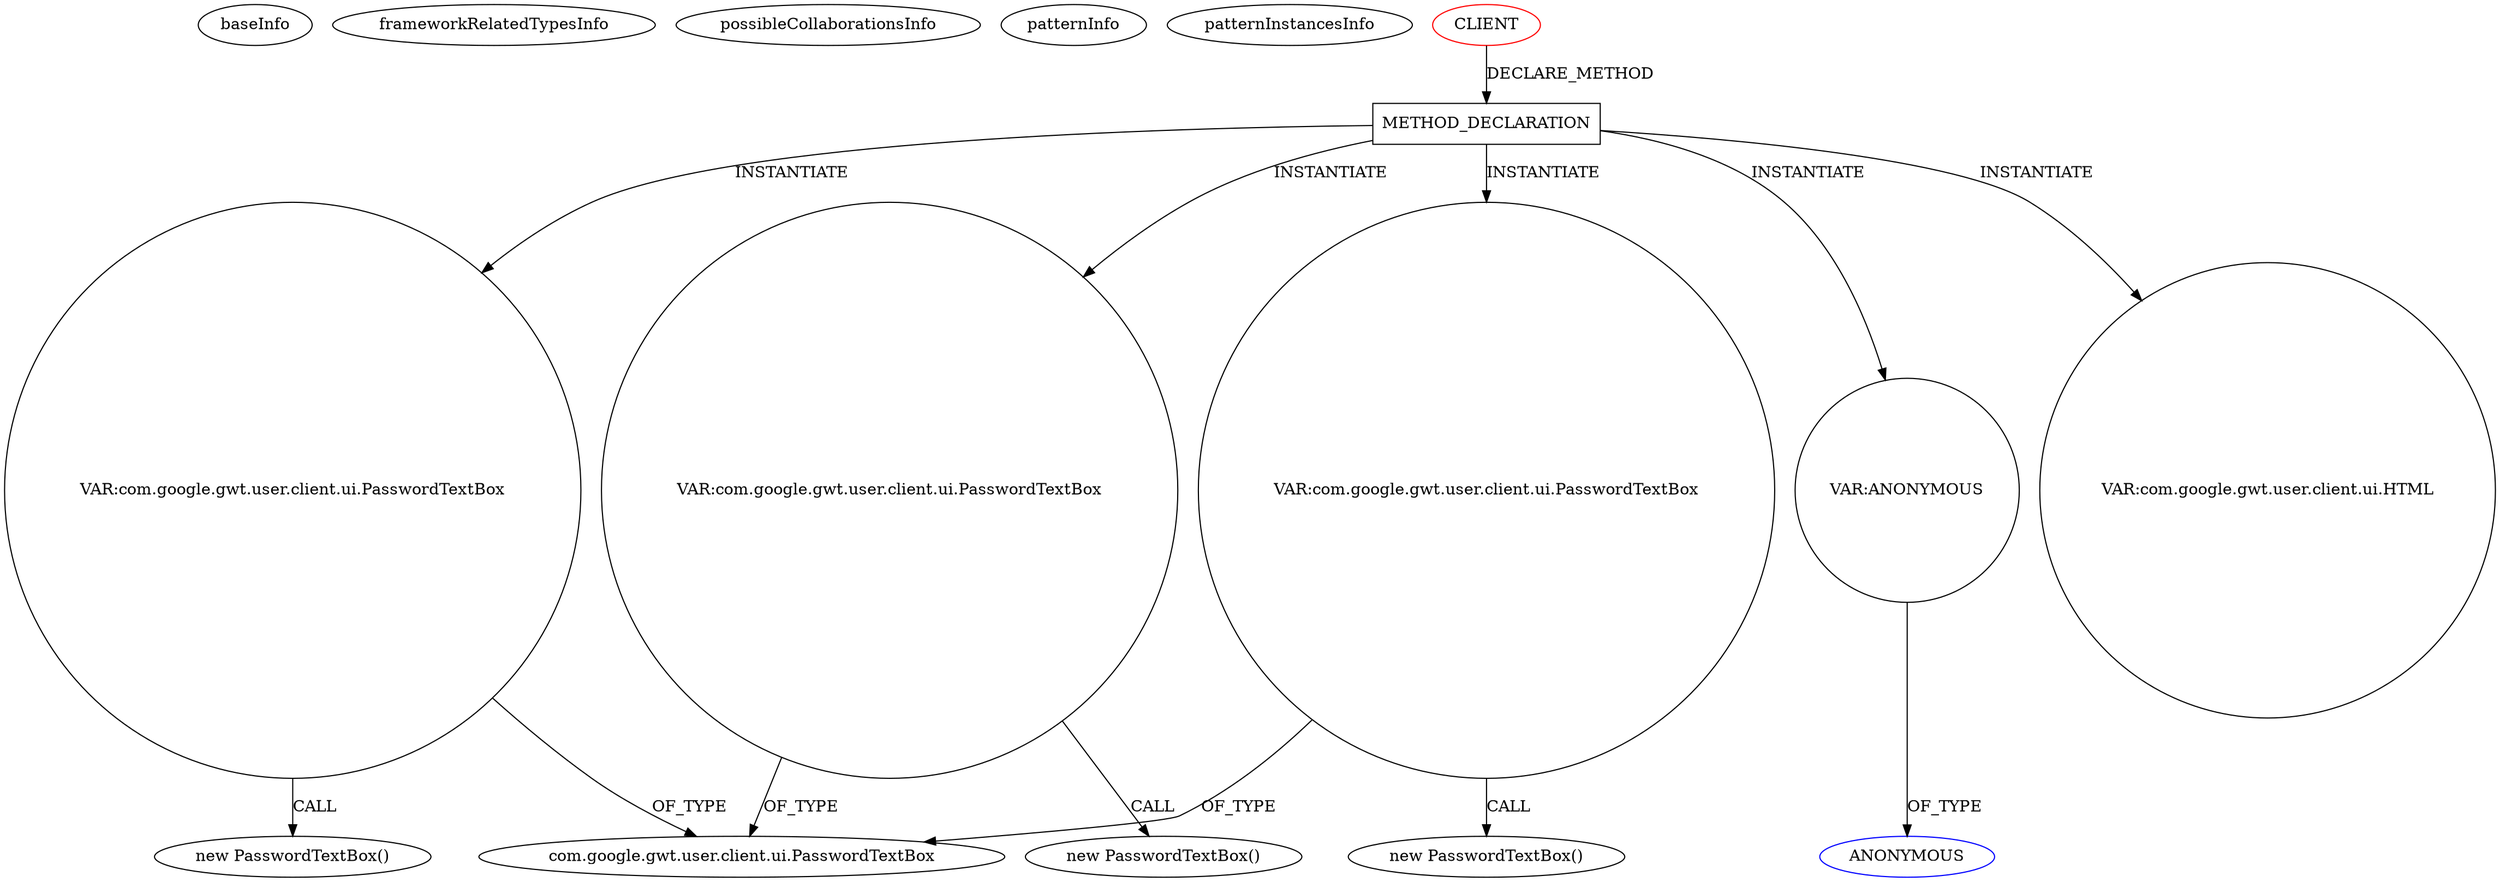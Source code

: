 digraph {
baseInfo[graphId=1004,category="pattern",isAnonymous=false,possibleRelation=false]
frameworkRelatedTypesInfo[]
possibleCollaborationsInfo[]
patternInfo[frequency=2.0,patternRootClient=0]
patternInstancesInfo[0="MainMain-ChatCafeine~/MainMain-ChatCafeine/ChatCafeine-master/ChatCafeine/src/sources/client/vue/profil/ProfilPanel.java~ProfilPanel~278",1="woox-serverapp~/woox-serverapp/serverapp-master/src/wooxes/net/shared/Usuari.java~Usuari~4667"]
194[label="new PasswordTextBox()",vertexType="CONSTRUCTOR_CALL",isFrameworkType=false]
195[label="VAR:com.google.gwt.user.client.ui.PasswordTextBox",vertexType="VARIABLE_EXPRESION",isFrameworkType=false,shape=circle]
196[label="com.google.gwt.user.client.ui.PasswordTextBox",vertexType="FRAMEWORK_CLASS_TYPE",isFrameworkType=false]
231[label="VAR:com.google.gwt.user.client.ui.PasswordTextBox",vertexType="VARIABLE_EXPRESION",isFrameworkType=false,shape=circle]
213[label="VAR:com.google.gwt.user.client.ui.PasswordTextBox",vertexType="VARIABLE_EXPRESION",isFrameworkType=false,shape=circle]
29[label="METHOD_DECLARATION",vertexType="CLIENT_METHOD_DECLARATION",isFrameworkType=false,shape=box]
0[label="CLIENT",vertexType="ROOT_CLIENT_CLASS_DECLARATION",isFrameworkType=false,color=red]
230[label="new PasswordTextBox()",vertexType="CONSTRUCTOR_CALL",isFrameworkType=false]
212[label="new PasswordTextBox()",vertexType="CONSTRUCTOR_CALL",isFrameworkType=false]
261[label="VAR:ANONYMOUS",vertexType="VARIABLE_EXPRESION",isFrameworkType=false,shape=circle]
262[label="ANONYMOUS",vertexType="REFERENCE_ANONYMOUS_DECLARATION",isFrameworkType=false,color=blue]
181[label="VAR:com.google.gwt.user.client.ui.HTML",vertexType="VARIABLE_EXPRESION",isFrameworkType=false,shape=circle]
213->196[label="OF_TYPE"]
231->196[label="OF_TYPE"]
0->29[label="DECLARE_METHOD"]
29->231[label="INSTANTIATE"]
261->262[label="OF_TYPE"]
195->194[label="CALL"]
195->196[label="OF_TYPE"]
29->213[label="INSTANTIATE"]
29->195[label="INSTANTIATE"]
231->230[label="CALL"]
213->212[label="CALL"]
29->261[label="INSTANTIATE"]
29->181[label="INSTANTIATE"]
}
